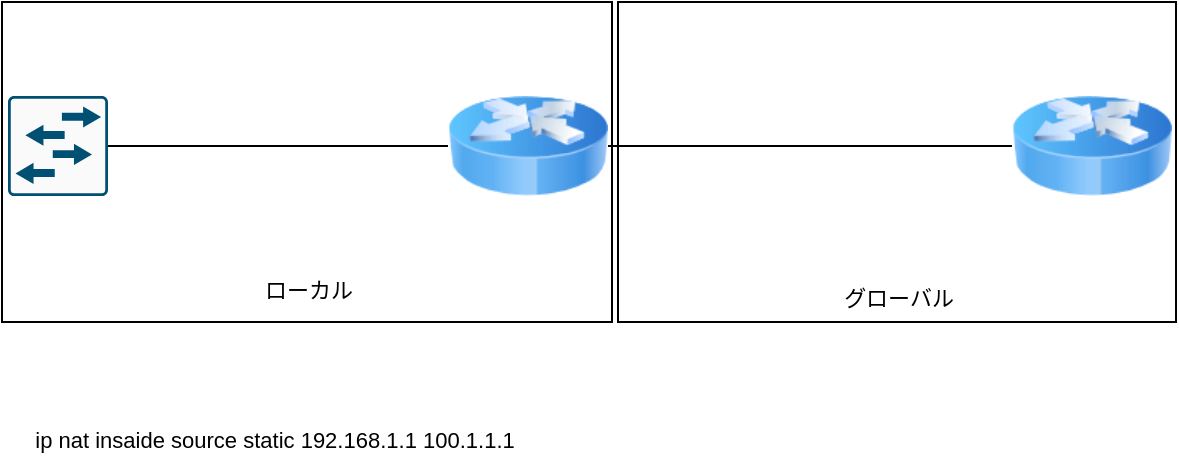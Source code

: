 <mxfile version="21.6.5" type="github">
  <diagram name="ページ1" id="11hUHMy2Wvmy6h9iXee_">
    <mxGraphModel dx="1177" dy="990" grid="0" gridSize="10" guides="1" tooltips="1" connect="1" arrows="1" fold="1" page="1" pageScale="1" pageWidth="827" pageHeight="1169" math="0" shadow="0">
      <root>
        <mxCell id="0" />
        <mxCell id="1" parent="0" />
        <mxCell id="6t2KT0S24o-J1j0MJN2Q-7" value="" style="whiteSpace=wrap;html=1;fontFamily=Helvetica;fontSize=11;fontColor=default;" vertex="1" parent="1">
          <mxGeometry x="334" y="89" width="279" height="160" as="geometry" />
        </mxCell>
        <mxCell id="6t2KT0S24o-J1j0MJN2Q-6" value="" style="whiteSpace=wrap;html=1;fontFamily=Helvetica;fontSize=11;fontColor=default;" vertex="1" parent="1">
          <mxGeometry x="26" y="89" width="305" height="160" as="geometry" />
        </mxCell>
        <mxCell id="6t2KT0S24o-J1j0MJN2Q-1" value="" style="image;html=1;image=img/lib/clip_art/networking/Router_Icon_128x128.png" vertex="1" parent="1">
          <mxGeometry x="249" y="121" width="80" height="80" as="geometry" />
        </mxCell>
        <mxCell id="6t2KT0S24o-J1j0MJN2Q-10" style="edgeStyle=none;shape=connector;rounded=0;orthogonalLoop=1;jettySize=auto;html=1;exitX=0;exitY=0.5;exitDx=0;exitDy=0;entryX=1;entryY=0.5;entryDx=0;entryDy=0;labelBackgroundColor=default;strokeColor=default;fontFamily=Helvetica;fontSize=11;fontColor=default;endArrow=none;endFill=0;" edge="1" parent="1" source="6t2KT0S24o-J1j0MJN2Q-2" target="6t2KT0S24o-J1j0MJN2Q-1">
          <mxGeometry relative="1" as="geometry" />
        </mxCell>
        <mxCell id="6t2KT0S24o-J1j0MJN2Q-2" value="" style="image;html=1;image=img/lib/clip_art/networking/Router_Icon_128x128.png" vertex="1" parent="1">
          <mxGeometry x="531" y="121" width="80" height="80" as="geometry" />
        </mxCell>
        <mxCell id="6t2KT0S24o-J1j0MJN2Q-4" style="rounded=0;orthogonalLoop=1;jettySize=auto;html=1;exitX=1;exitY=0.5;exitDx=0;exitDy=0;exitPerimeter=0;entryX=0;entryY=0.5;entryDx=0;entryDy=0;endArrow=none;endFill=0;" edge="1" parent="1" source="6t2KT0S24o-J1j0MJN2Q-3" target="6t2KT0S24o-J1j0MJN2Q-1">
          <mxGeometry relative="1" as="geometry" />
        </mxCell>
        <mxCell id="6t2KT0S24o-J1j0MJN2Q-3" value="" style="sketch=0;points=[[0.015,0.015,0],[0.985,0.015,0],[0.985,0.985,0],[0.015,0.985,0],[0.25,0,0],[0.5,0,0],[0.75,0,0],[1,0.25,0],[1,0.5,0],[1,0.75,0],[0.75,1,0],[0.5,1,0],[0.25,1,0],[0,0.75,0],[0,0.5,0],[0,0.25,0]];verticalLabelPosition=bottom;html=1;verticalAlign=top;aspect=fixed;align=center;pointerEvents=1;shape=mxgraph.cisco19.rect;prIcon=l2_switch;fillColor=#FAFAFA;strokeColor=#005073;" vertex="1" parent="1">
          <mxGeometry x="29" y="136" width="50" height="50" as="geometry" />
        </mxCell>
        <mxCell id="6t2KT0S24o-J1j0MJN2Q-8" value="グローバル" style="text;html=1;align=center;verticalAlign=middle;resizable=0;points=[];autosize=1;strokeColor=none;fillColor=none;fontSize=11;fontFamily=Helvetica;fontColor=default;" vertex="1" parent="1">
          <mxGeometry x="437" y="224" width="73" height="25" as="geometry" />
        </mxCell>
        <mxCell id="6t2KT0S24o-J1j0MJN2Q-9" value="ローカル" style="text;html=1;align=center;verticalAlign=middle;resizable=0;points=[];autosize=1;strokeColor=none;fillColor=none;fontSize=11;fontFamily=Helvetica;fontColor=default;" vertex="1" parent="1">
          <mxGeometry x="147.5" y="220" width="62" height="25" as="geometry" />
        </mxCell>
        <mxCell id="6t2KT0S24o-J1j0MJN2Q-11" value="ip nat insaide source static 192.168.1.1 100.1.1.1" style="text;html=1;align=center;verticalAlign=middle;resizable=0;points=[];autosize=1;strokeColor=none;fillColor=none;fontSize=11;fontFamily=Helvetica;fontColor=default;" vertex="1" parent="1">
          <mxGeometry x="33" y="295" width="258" height="25" as="geometry" />
        </mxCell>
      </root>
    </mxGraphModel>
  </diagram>
</mxfile>
